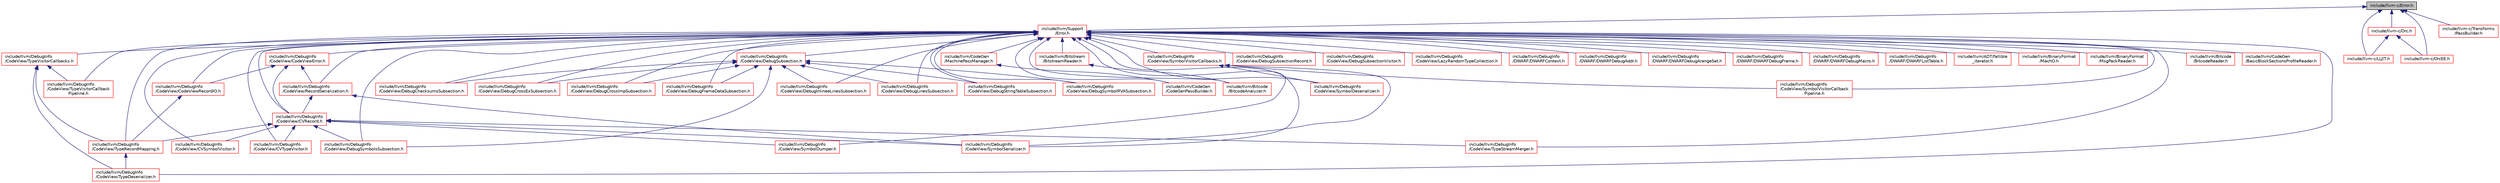digraph "include/llvm-c/Error.h"
{
 // LATEX_PDF_SIZE
  bgcolor="transparent";
  edge [fontname="Helvetica",fontsize="10",labelfontname="Helvetica",labelfontsize="10"];
  node [fontname="Helvetica",fontsize="10",shape=record];
  Node1 [label="include/llvm-c/Error.h",height=0.2,width=0.4,color="black", fillcolor="grey75", style="filled", fontcolor="black",tooltip=" "];
  Node1 -> Node2 [dir="back",color="midnightblue",fontsize="10",style="solid",fontname="Helvetica"];
  Node2 [label="include/llvm/Support\l/Error.h",height=0.2,width=0.4,color="red",URL="$Support_2Error_8h.html",tooltip=" "];
  Node2 -> Node3 [dir="back",color="midnightblue",fontsize="10",style="solid",fontname="Helvetica"];
  Node3 [label="include/llvm/ADT/fallible\l_iterator.h",height=0.2,width=0.4,color="red",URL="$fallible__iterator_8h.html",tooltip=" "];
  Node2 -> Node35 [dir="back",color="midnightblue",fontsize="10",style="solid",fontname="Helvetica"];
  Node35 [label="include/llvm/BinaryFormat\l/MachO.h",height=0.2,width=0.4,color="red",URL="$BinaryFormat_2MachO_8h.html",tooltip=" "];
  Node2 -> Node195 [dir="back",color="midnightblue",fontsize="10",style="solid",fontname="Helvetica"];
  Node195 [label="include/llvm/BinaryFormat\l/MsgPackReader.h",height=0.2,width=0.4,color="red",URL="$MsgPackReader_8h.html",tooltip=" "];
  Node2 -> Node209 [dir="back",color="midnightblue",fontsize="10",style="solid",fontname="Helvetica"];
  Node209 [label="include/llvm/Bitcode\l/BitcodeAnalyzer.h",height=0.2,width=0.4,color="red",URL="$BitcodeAnalyzer_8h.html",tooltip=" "];
  Node2 -> Node211 [dir="back",color="midnightblue",fontsize="10",style="solid",fontname="Helvetica"];
  Node211 [label="include/llvm/Bitcode\l/BitcodeReader.h",height=0.2,width=0.4,color="red",URL="$BitcodeReader_8h.html",tooltip=" "];
  Node2 -> Node237 [dir="back",color="midnightblue",fontsize="10",style="solid",fontname="Helvetica"];
  Node237 [label="include/llvm/Bitstream\l/BitstreamReader.h",height=0.2,width=0.4,color="red",URL="$BitstreamReader_8h.html",tooltip=" "];
  Node237 -> Node209 [dir="back",color="midnightblue",fontsize="10",style="solid",fontname="Helvetica"];
  Node2 -> Node243 [dir="back",color="midnightblue",fontsize="10",style="solid",fontname="Helvetica"];
  Node243 [label="include/llvm/CodeGen\l/BasicBlockSectionsProfileReader.h",height=0.2,width=0.4,color="red",URL="$BasicBlockSectionsProfileReader_8h.html",tooltip=" "];
  Node2 -> Node248 [dir="back",color="midnightblue",fontsize="10",style="solid",fontname="Helvetica"];
  Node248 [label="include/llvm/CodeGen\l/CodeGenPassBuilder.h",height=0.2,width=0.4,color="red",URL="$CodeGenPassBuilder_8h.html",tooltip=" "];
  Node2 -> Node250 [dir="back",color="midnightblue",fontsize="10",style="solid",fontname="Helvetica"];
  Node250 [label="include/llvm/CodeGen\l/MachinePassManager.h",height=0.2,width=0.4,color="red",URL="$MachinePassManager_8h.html",tooltip=" "];
  Node250 -> Node248 [dir="back",color="midnightblue",fontsize="10",style="solid",fontname="Helvetica"];
  Node2 -> Node252 [dir="back",color="midnightblue",fontsize="10",style="solid",fontname="Helvetica"];
  Node252 [label="include/llvm/DebugInfo\l/CodeView/CodeViewError.h",height=0.2,width=0.4,color="red",URL="$CodeViewError_8h.html",tooltip=" "];
  Node252 -> Node253 [dir="back",color="midnightblue",fontsize="10",style="solid",fontname="Helvetica"];
  Node253 [label="include/llvm/DebugInfo\l/CodeView/CodeViewRecordIO.h",height=0.2,width=0.4,color="red",URL="$CodeViewRecordIO_8h.html",tooltip=" "];
  Node253 -> Node266 [dir="back",color="midnightblue",fontsize="10",style="solid",fontname="Helvetica"];
  Node266 [label="include/llvm/DebugInfo\l/CodeView/TypeRecordMapping.h",height=0.2,width=0.4,color="red",URL="$TypeRecordMapping_8h.html",tooltip=" "];
  Node266 -> Node274 [dir="back",color="midnightblue",fontsize="10",style="solid",fontname="Helvetica"];
  Node274 [label="include/llvm/DebugInfo\l/CodeView/TypeDeserializer.h",height=0.2,width=0.4,color="red",URL="$TypeDeserializer_8h.html",tooltip=" "];
  Node252 -> Node307 [dir="back",color="midnightblue",fontsize="10",style="solid",fontname="Helvetica"];
  Node307 [label="include/llvm/DebugInfo\l/CodeView/CVRecord.h",height=0.2,width=0.4,color="red",URL="$CVRecord_8h.html",tooltip=" "];
  Node307 -> Node309 [dir="back",color="midnightblue",fontsize="10",style="solid",fontname="Helvetica"];
  Node309 [label="include/llvm/DebugInfo\l/CodeView/CVSymbolVisitor.h",height=0.2,width=0.4,color="red",URL="$CVSymbolVisitor_8h.html",tooltip=" "];
  Node307 -> Node311 [dir="back",color="midnightblue",fontsize="10",style="solid",fontname="Helvetica"];
  Node311 [label="include/llvm/DebugInfo\l/CodeView/CVTypeVisitor.h",height=0.2,width=0.4,color="red",URL="$CVTypeVisitor_8h.html",tooltip=" "];
  Node307 -> Node313 [dir="back",color="midnightblue",fontsize="10",style="solid",fontname="Helvetica"];
  Node313 [label="include/llvm/DebugInfo\l/CodeView/DebugSymbolsSubsection.h",height=0.2,width=0.4,color="red",URL="$DebugSymbolsSubsection_8h.html",tooltip=" "];
  Node307 -> Node325 [dir="back",color="midnightblue",fontsize="10",style="solid",fontname="Helvetica"];
  Node325 [label="include/llvm/DebugInfo\l/CodeView/SymbolDumper.h",height=0.2,width=0.4,color="red",URL="$SymbolDumper_8h.html",tooltip=" "];
  Node307 -> Node261 [dir="back",color="midnightblue",fontsize="10",style="solid",fontname="Helvetica"];
  Node261 [label="include/llvm/DebugInfo\l/CodeView/SymbolSerializer.h",height=0.2,width=0.4,color="red",URL="$SymbolSerializer_8h.html",tooltip=" "];
  Node307 -> Node266 [dir="back",color="midnightblue",fontsize="10",style="solid",fontname="Helvetica"];
  Node307 -> Node512 [dir="back",color="midnightblue",fontsize="10",style="solid",fontname="Helvetica"];
  Node512 [label="include/llvm/DebugInfo\l/CodeView/TypeStreamMerger.h",height=0.2,width=0.4,color="red",URL="$TypeStreamMerger_8h.html",tooltip=" "];
  Node252 -> Node519 [dir="back",color="midnightblue",fontsize="10",style="solid",fontname="Helvetica"];
  Node519 [label="include/llvm/DebugInfo\l/CodeView/RecordSerialization.h",height=0.2,width=0.4,color="red",URL="$RecordSerialization_8h.html",tooltip=" "];
  Node519 -> Node307 [dir="back",color="midnightblue",fontsize="10",style="solid",fontname="Helvetica"];
  Node519 -> Node261 [dir="back",color="midnightblue",fontsize="10",style="solid",fontname="Helvetica"];
  Node2 -> Node253 [dir="back",color="midnightblue",fontsize="10",style="solid",fontname="Helvetica"];
  Node2 -> Node307 [dir="back",color="midnightblue",fontsize="10",style="solid",fontname="Helvetica"];
  Node2 -> Node309 [dir="back",color="midnightblue",fontsize="10",style="solid",fontname="Helvetica"];
  Node2 -> Node311 [dir="back",color="midnightblue",fontsize="10",style="solid",fontname="Helvetica"];
  Node2 -> Node526 [dir="back",color="midnightblue",fontsize="10",style="solid",fontname="Helvetica"];
  Node526 [label="include/llvm/DebugInfo\l/CodeView/DebugChecksumsSubsection.h",height=0.2,width=0.4,color="red",URL="$DebugChecksumsSubsection_8h.html",tooltip=" "];
  Node2 -> Node529 [dir="back",color="midnightblue",fontsize="10",style="solid",fontname="Helvetica"];
  Node529 [label="include/llvm/DebugInfo\l/CodeView/DebugCrossExSubsection.h",height=0.2,width=0.4,color="red",URL="$DebugCrossExSubsection_8h.html",tooltip=" "];
  Node2 -> Node530 [dir="back",color="midnightblue",fontsize="10",style="solid",fontname="Helvetica"];
  Node530 [label="include/llvm/DebugInfo\l/CodeView/DebugCrossImpSubsection.h",height=0.2,width=0.4,color="red",URL="$DebugCrossImpSubsection_8h.html",tooltip=" "];
  Node2 -> Node531 [dir="back",color="midnightblue",fontsize="10",style="solid",fontname="Helvetica"];
  Node531 [label="include/llvm/DebugInfo\l/CodeView/DebugFrameDataSubsection.h",height=0.2,width=0.4,color="red",URL="$DebugFrameDataSubsection_8h.html",tooltip=" "];
  Node2 -> Node532 [dir="back",color="midnightblue",fontsize="10",style="solid",fontname="Helvetica"];
  Node532 [label="include/llvm/DebugInfo\l/CodeView/DebugInlineeLinesSubsection.h",height=0.2,width=0.4,color="red",URL="$DebugInlineeLinesSubsection_8h.html",tooltip=" "];
  Node2 -> Node533 [dir="back",color="midnightblue",fontsize="10",style="solid",fontname="Helvetica"];
  Node533 [label="include/llvm/DebugInfo\l/CodeView/DebugLinesSubsection.h",height=0.2,width=0.4,color="red",URL="$DebugLinesSubsection_8h.html",tooltip=" "];
  Node2 -> Node534 [dir="back",color="midnightblue",fontsize="10",style="solid",fontname="Helvetica"];
  Node534 [label="include/llvm/DebugInfo\l/CodeView/DebugStringTableSubsection.h",height=0.2,width=0.4,color="red",URL="$DebugStringTableSubsection_8h.html",tooltip=" "];
  Node2 -> Node539 [dir="back",color="midnightblue",fontsize="10",style="solid",fontname="Helvetica"];
  Node539 [label="include/llvm/DebugInfo\l/CodeView/DebugSubsection.h",height=0.2,width=0.4,color="red",URL="$DebugSubsection_8h.html",tooltip=" "];
  Node539 -> Node526 [dir="back",color="midnightblue",fontsize="10",style="solid",fontname="Helvetica"];
  Node539 -> Node529 [dir="back",color="midnightblue",fontsize="10",style="solid",fontname="Helvetica"];
  Node539 -> Node530 [dir="back",color="midnightblue",fontsize="10",style="solid",fontname="Helvetica"];
  Node539 -> Node531 [dir="back",color="midnightblue",fontsize="10",style="solid",fontname="Helvetica"];
  Node539 -> Node532 [dir="back",color="midnightblue",fontsize="10",style="solid",fontname="Helvetica"];
  Node539 -> Node533 [dir="back",color="midnightblue",fontsize="10",style="solid",fontname="Helvetica"];
  Node539 -> Node534 [dir="back",color="midnightblue",fontsize="10",style="solid",fontname="Helvetica"];
  Node539 -> Node540 [dir="back",color="midnightblue",fontsize="10",style="solid",fontname="Helvetica"];
  Node540 [label="include/llvm/DebugInfo\l/CodeView/DebugSymbolRVASubsection.h",height=0.2,width=0.4,color="red",URL="$DebugSymbolRVASubsection_8h.html",tooltip=" "];
  Node539 -> Node313 [dir="back",color="midnightblue",fontsize="10",style="solid",fontname="Helvetica"];
  Node2 -> Node546 [dir="back",color="midnightblue",fontsize="10",style="solid",fontname="Helvetica"];
  Node546 [label="include/llvm/DebugInfo\l/CodeView/DebugSubsectionRecord.h",height=0.2,width=0.4,color="red",URL="$DebugSubsectionRecord_8h.html",tooltip=" "];
  Node2 -> Node548 [dir="back",color="midnightblue",fontsize="10",style="solid",fontname="Helvetica"];
  Node548 [label="include/llvm/DebugInfo\l/CodeView/DebugSubsectionVisitor.h",height=0.2,width=0.4,color="red",URL="$DebugSubsectionVisitor_8h.html",tooltip=" "];
  Node2 -> Node540 [dir="back",color="midnightblue",fontsize="10",style="solid",fontname="Helvetica"];
  Node2 -> Node313 [dir="back",color="midnightblue",fontsize="10",style="solid",fontname="Helvetica"];
  Node2 -> Node340 [dir="back",color="midnightblue",fontsize="10",style="solid",fontname="Helvetica"];
  Node340 [label="include/llvm/DebugInfo\l/CodeView/LazyRandomTypeCollection.h",height=0.2,width=0.4,color="red",URL="$LazyRandomTypeCollection_8h.html",tooltip=" "];
  Node2 -> Node519 [dir="back",color="midnightblue",fontsize="10",style="solid",fontname="Helvetica"];
  Node2 -> Node255 [dir="back",color="midnightblue",fontsize="10",style="solid",fontname="Helvetica"];
  Node255 [label="include/llvm/DebugInfo\l/CodeView/SymbolDeserializer.h",height=0.2,width=0.4,color="red",URL="$SymbolDeserializer_8h.html",tooltip=" "];
  Node2 -> Node325 [dir="back",color="midnightblue",fontsize="10",style="solid",fontname="Helvetica"];
  Node2 -> Node261 [dir="back",color="midnightblue",fontsize="10",style="solid",fontname="Helvetica"];
  Node2 -> Node327 [dir="back",color="midnightblue",fontsize="10",style="solid",fontname="Helvetica"];
  Node327 [label="include/llvm/DebugInfo\l/CodeView/SymbolVisitorCallback\lPipeline.h",height=0.2,width=0.4,color="red",URL="$SymbolVisitorCallbackPipeline_8h.html",tooltip=" "];
  Node2 -> Node328 [dir="back",color="midnightblue",fontsize="10",style="solid",fontname="Helvetica"];
  Node328 [label="include/llvm/DebugInfo\l/CodeView/SymbolVisitorCallbacks.h",height=0.2,width=0.4,color="red",URL="$SymbolVisitorCallbacks_8h.html",tooltip=" "];
  Node328 -> Node255 [dir="back",color="midnightblue",fontsize="10",style="solid",fontname="Helvetica"];
  Node328 -> Node261 [dir="back",color="midnightblue",fontsize="10",style="solid",fontname="Helvetica"];
  Node328 -> Node327 [dir="back",color="midnightblue",fontsize="10",style="solid",fontname="Helvetica"];
  Node2 -> Node274 [dir="back",color="midnightblue",fontsize="10",style="solid",fontname="Helvetica"];
  Node2 -> Node266 [dir="back",color="midnightblue",fontsize="10",style="solid",fontname="Helvetica"];
  Node2 -> Node512 [dir="back",color="midnightblue",fontsize="10",style="solid",fontname="Helvetica"];
  Node2 -> Node491 [dir="back",color="midnightblue",fontsize="10",style="solid",fontname="Helvetica"];
  Node491 [label="include/llvm/DebugInfo\l/CodeView/TypeVisitorCallback\lPipeline.h",height=0.2,width=0.4,color="red",URL="$TypeVisitorCallbackPipeline_8h.html",tooltip=" "];
  Node2 -> Node492 [dir="back",color="midnightblue",fontsize="10",style="solid",fontname="Helvetica"];
  Node492 [label="include/llvm/DebugInfo\l/CodeView/TypeVisitorCallbacks.h",height=0.2,width=0.4,color="red",URL="$TypeVisitorCallbacks_8h.html",tooltip=" "];
  Node492 -> Node274 [dir="back",color="midnightblue",fontsize="10",style="solid",fontname="Helvetica"];
  Node492 -> Node266 [dir="back",color="midnightblue",fontsize="10",style="solid",fontname="Helvetica"];
  Node492 -> Node491 [dir="back",color="midnightblue",fontsize="10",style="solid",fontname="Helvetica"];
  Node2 -> Node549 [dir="back",color="midnightblue",fontsize="10",style="solid",fontname="Helvetica"];
  Node549 [label="include/llvm/DebugInfo\l/DWARF/DWARFContext.h",height=0.2,width=0.4,color="red",URL="$DWARFContext_8h.html",tooltip=" "];
  Node2 -> Node573 [dir="back",color="midnightblue",fontsize="10",style="solid",fontname="Helvetica"];
  Node573 [label="include/llvm/DebugInfo\l/DWARF/DWARFDebugAddr.h",height=0.2,width=0.4,color="red",URL="$DWARFDebugAddr_8h.html",tooltip=" "];
  Node2 -> Node574 [dir="back",color="midnightblue",fontsize="10",style="solid",fontname="Helvetica"];
  Node574 [label="include/llvm/DebugInfo\l/DWARF/DWARFDebugArangeSet.h",height=0.2,width=0.4,color="red",URL="$DWARFDebugArangeSet_8h.html",tooltip=" "];
  Node2 -> Node575 [dir="back",color="midnightblue",fontsize="10",style="solid",fontname="Helvetica"];
  Node575 [label="include/llvm/DebugInfo\l/DWARF/DWARFDebugFrame.h",height=0.2,width=0.4,color="red",URL="$DWARFDebugFrame_8h.html",tooltip=" "];
  Node2 -> Node577 [dir="back",color="midnightblue",fontsize="10",style="solid",fontname="Helvetica"];
  Node577 [label="include/llvm/DebugInfo\l/DWARF/DWARFDebugMacro.h",height=0.2,width=0.4,color="red",URL="$DWARFDebugMacro_8h.html",tooltip=" "];
  Node2 -> Node579 [dir="back",color="midnightblue",fontsize="10",style="solid",fontname="Helvetica"];
  Node579 [label="include/llvm/DebugInfo\l/DWARF/DWARFListTable.h",height=0.2,width=0.4,color="red",URL="$DWARFListTable_8h.html",tooltip=" "];
  Node1 -> Node3486 [dir="back",color="midnightblue",fontsize="10",style="solid",fontname="Helvetica"];
  Node3486 [label="include/llvm-c/LLJIT.h",height=0.2,width=0.4,color="red",URL="$c_2LLJIT_8h.html",tooltip=" "];
  Node1 -> Node3487 [dir="back",color="midnightblue",fontsize="10",style="solid",fontname="Helvetica"];
  Node3487 [label="include/llvm-c/Orc.h",height=0.2,width=0.4,color="red",URL="$Orc_8h.html",tooltip=" "];
  Node3487 -> Node3486 [dir="back",color="midnightblue",fontsize="10",style="solid",fontname="Helvetica"];
  Node3487 -> Node3488 [dir="back",color="midnightblue",fontsize="10",style="solid",fontname="Helvetica"];
  Node3488 [label="include/llvm-c/OrcEE.h",height=0.2,width=0.4,color="red",URL="$OrcEE_8h.html",tooltip=" "];
  Node1 -> Node3488 [dir="back",color="midnightblue",fontsize="10",style="solid",fontname="Helvetica"];
  Node1 -> Node3489 [dir="back",color="midnightblue",fontsize="10",style="solid",fontname="Helvetica"];
  Node3489 [label="include/llvm-c/Transforms\l/PassBuilder.h",height=0.2,width=0.4,color="red",URL="$c_2Transforms_2PassBuilder_8h.html",tooltip=" "];
}
